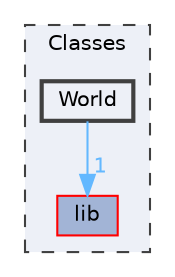 digraph "C:/Users/HP/Documents/GitHub/Minero-Game/Classes/World"
{
 // LATEX_PDF_SIZE
  bgcolor="transparent";
  edge [fontname=Helvetica,fontsize=10,labelfontname=Helvetica,labelfontsize=10];
  node [fontname=Helvetica,fontsize=10,shape=box,height=0.2,width=0.4];
  compound=true
  subgraph clusterdir_0c68614ac8d8401edbf4146ded722294 {
    graph [ bgcolor="#edf0f7", pencolor="grey25", label="Classes", fontname=Helvetica,fontsize=10 style="filled,dashed", URL="dir_0c68614ac8d8401edbf4146ded722294.html",tooltip=""]
  dir_fc240e2943637a3e32c255d98eb86c40 [label="lib", fillcolor="#a2b4d6", color="red", style="filled", URL="dir_fc240e2943637a3e32c255d98eb86c40.html",tooltip=""];
  dir_ac97cb3ab52bed6fbeed165cde613cb2 [label="World", fillcolor="#edf0f7", color="grey25", style="filled,bold", URL="dir_ac97cb3ab52bed6fbeed165cde613cb2.html",tooltip=""];
  }
  dir_ac97cb3ab52bed6fbeed165cde613cb2->dir_fc240e2943637a3e32c255d98eb86c40 [headlabel="1", labeldistance=1.5 headhref="dir_000342_000195.html" href="dir_000342_000195.html" color="steelblue1" fontcolor="steelblue1"];
}
